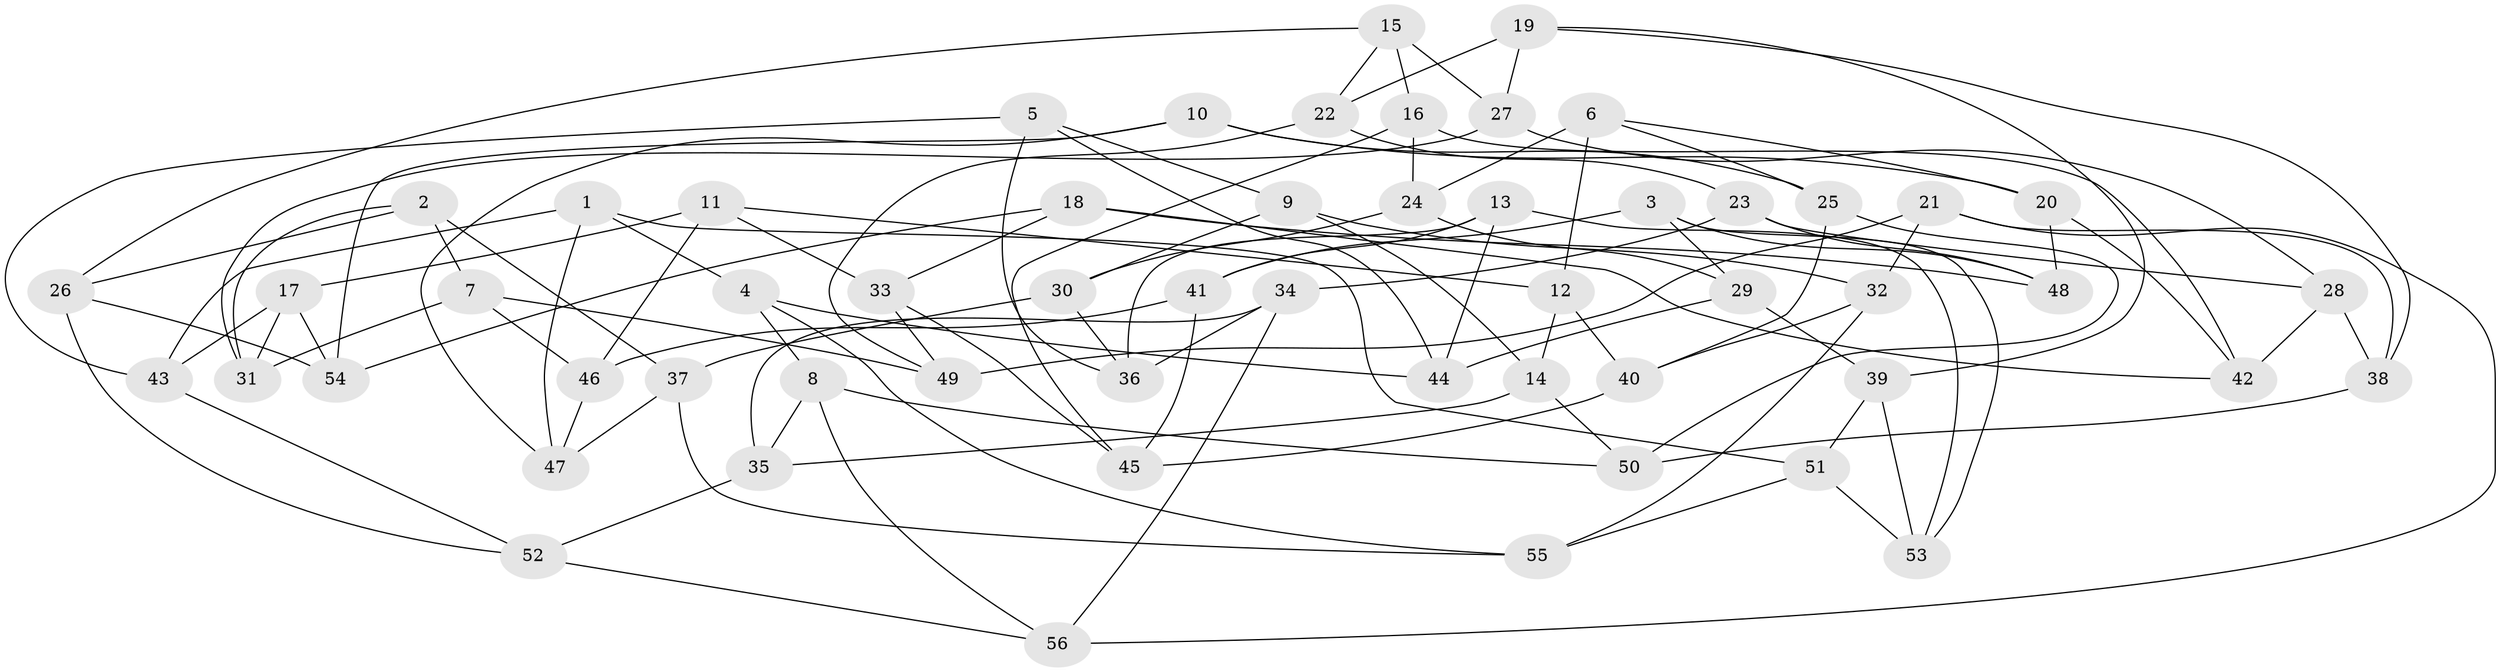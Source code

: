 // coarse degree distribution, {3: 0.3125, 9: 0.0625, 4: 0.25, 2: 0.125, 6: 0.25}
// Generated by graph-tools (version 1.1) at 2025/01/03/04/25 22:01:14]
// undirected, 56 vertices, 112 edges
graph export_dot {
graph [start="1"]
  node [color=gray90,style=filled];
  1;
  2;
  3;
  4;
  5;
  6;
  7;
  8;
  9;
  10;
  11;
  12;
  13;
  14;
  15;
  16;
  17;
  18;
  19;
  20;
  21;
  22;
  23;
  24;
  25;
  26;
  27;
  28;
  29;
  30;
  31;
  32;
  33;
  34;
  35;
  36;
  37;
  38;
  39;
  40;
  41;
  42;
  43;
  44;
  45;
  46;
  47;
  48;
  49;
  50;
  51;
  52;
  53;
  54;
  55;
  56;
  1 -- 47;
  1 -- 4;
  1 -- 43;
  1 -- 51;
  2 -- 31;
  2 -- 26;
  2 -- 37;
  2 -- 7;
  3 -- 29;
  3 -- 48;
  3 -- 41;
  3 -- 53;
  4 -- 44;
  4 -- 8;
  4 -- 55;
  5 -- 44;
  5 -- 9;
  5 -- 43;
  5 -- 36;
  6 -- 20;
  6 -- 24;
  6 -- 12;
  6 -- 25;
  7 -- 46;
  7 -- 49;
  7 -- 31;
  8 -- 56;
  8 -- 35;
  8 -- 50;
  9 -- 14;
  9 -- 32;
  9 -- 30;
  10 -- 25;
  10 -- 47;
  10 -- 54;
  10 -- 20;
  11 -- 12;
  11 -- 17;
  11 -- 33;
  11 -- 46;
  12 -- 14;
  12 -- 40;
  13 -- 53;
  13 -- 44;
  13 -- 41;
  13 -- 36;
  14 -- 35;
  14 -- 50;
  15 -- 22;
  15 -- 16;
  15 -- 26;
  15 -- 27;
  16 -- 42;
  16 -- 24;
  16 -- 45;
  17 -- 54;
  17 -- 31;
  17 -- 43;
  18 -- 48;
  18 -- 33;
  18 -- 54;
  18 -- 42;
  19 -- 27;
  19 -- 22;
  19 -- 39;
  19 -- 38;
  20 -- 48;
  20 -- 42;
  21 -- 32;
  21 -- 56;
  21 -- 49;
  21 -- 38;
  22 -- 49;
  22 -- 23;
  23 -- 34;
  23 -- 28;
  23 -- 48;
  24 -- 29;
  24 -- 30;
  25 -- 50;
  25 -- 40;
  26 -- 52;
  26 -- 54;
  27 -- 31;
  27 -- 28;
  28 -- 38;
  28 -- 42;
  29 -- 44;
  29 -- 39;
  30 -- 36;
  30 -- 37;
  32 -- 55;
  32 -- 40;
  33 -- 49;
  33 -- 45;
  34 -- 35;
  34 -- 36;
  34 -- 56;
  35 -- 52;
  37 -- 47;
  37 -- 55;
  38 -- 50;
  39 -- 51;
  39 -- 53;
  40 -- 45;
  41 -- 46;
  41 -- 45;
  43 -- 52;
  46 -- 47;
  51 -- 55;
  51 -- 53;
  52 -- 56;
}
